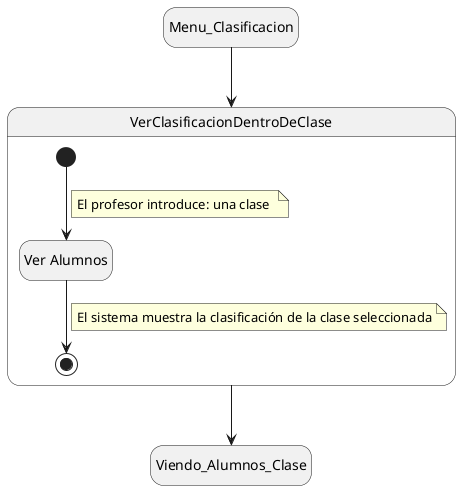 @startuml Ver_Alumnos_Clase

hide empty description

state Menu_Clasificacion
state Viendo_Alumnos_Clase

state VerClasificacionDentroDeClase {
  state Ver_Alumnos as "Ver Alumnos"
  [*] --> Ver_Alumnos
  note on link
    El profesor introduce: una clase 
  end note
    Ver_Alumnos --> [*]
    note on link
    El sistema muestra la clasificación de la clase seleccionada
    end note
}

Menu_Clasificacion --> VerClasificacionDentroDeClase
VerClasificacionDentroDeClase --> Viendo_Alumnos_Clase

@enduml